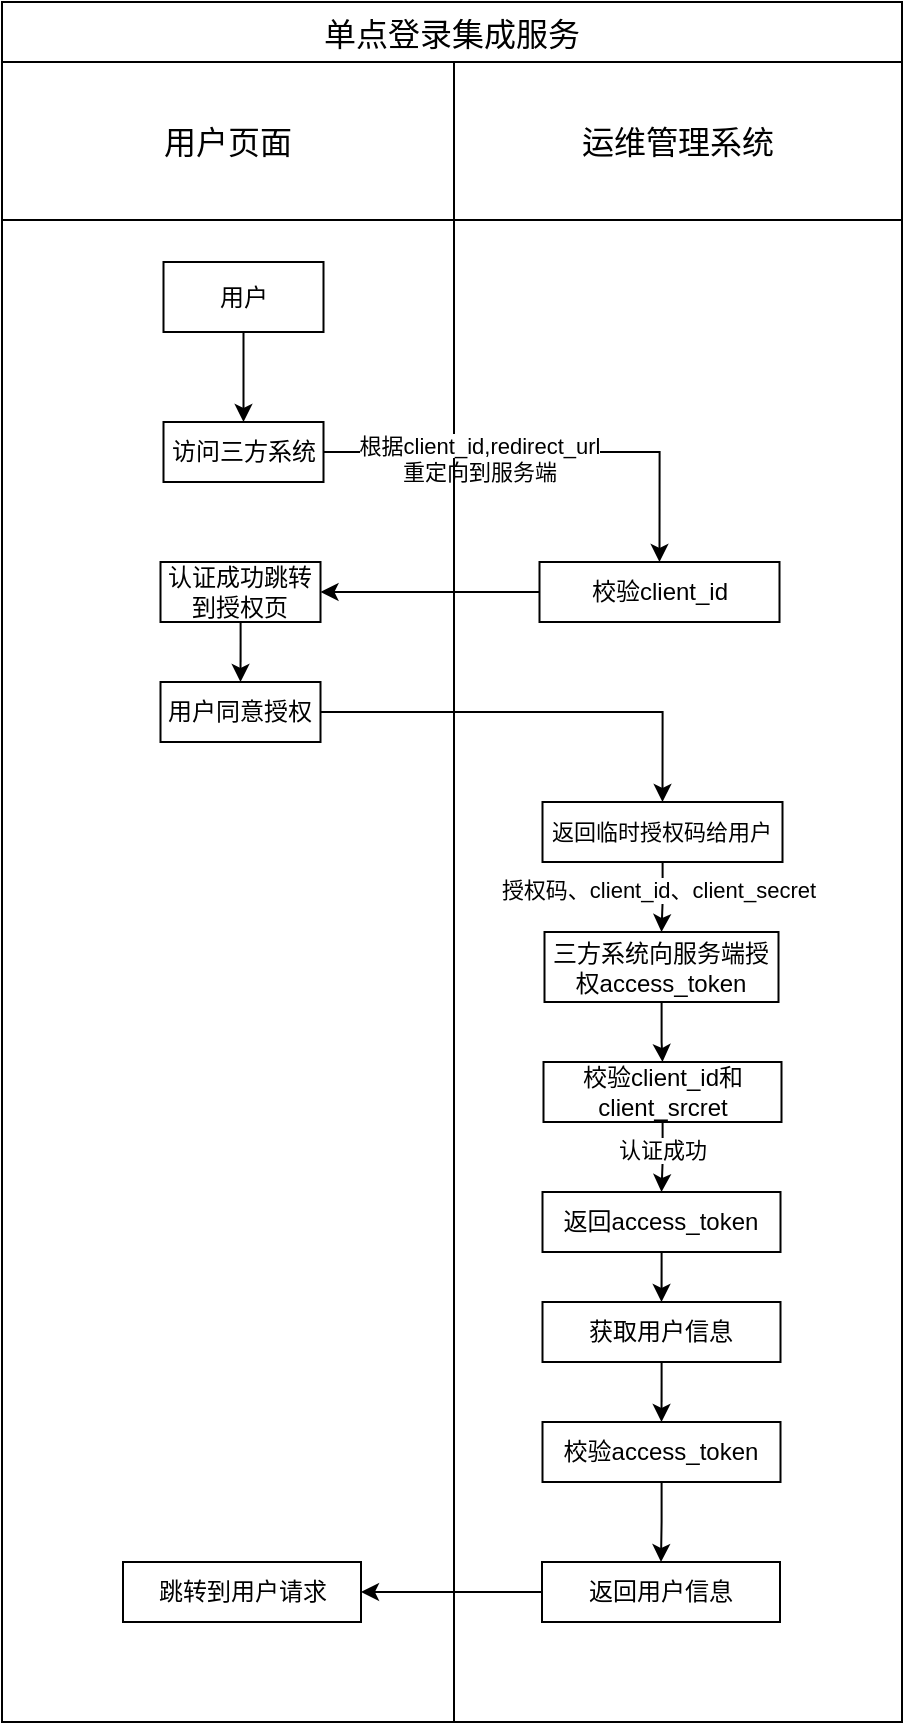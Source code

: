 <mxfile version="26.1.2">
  <diagram name="第 1 页" id="4VZy4ZJ-780QJQ6mnW1f">
    <mxGraphModel dx="1434" dy="786" grid="1" gridSize="10" guides="1" tooltips="1" connect="1" arrows="1" fold="1" page="1" pageScale="1" pageWidth="827" pageHeight="1169" math="0" shadow="0">
      <root>
        <mxCell id="0" />
        <mxCell id="1" parent="0" />
        <mxCell id="hl1gwNb-fM_qJbFcOTFx-60" value="单点登录集成服务" style="shape=table;startSize=30;container=1;collapsible=0;childLayout=tableLayout;strokeColor=default;fontSize=16;" vertex="1" parent="1">
          <mxGeometry x="100" y="70" width="450" height="860" as="geometry" />
        </mxCell>
        <mxCell id="hl1gwNb-fM_qJbFcOTFx-61" value="" style="shape=tableRow;horizontal=0;startSize=0;swimlaneHead=0;swimlaneBody=0;strokeColor=inherit;top=0;left=0;bottom=0;right=0;collapsible=0;dropTarget=0;fillColor=none;points=[[0,0.5],[1,0.5]];portConstraint=eastwest;fontSize=16;" vertex="1" parent="hl1gwNb-fM_qJbFcOTFx-60">
          <mxGeometry y="30" width="450" height="79" as="geometry" />
        </mxCell>
        <mxCell id="hl1gwNb-fM_qJbFcOTFx-63" value="&lt;span style=&quot;text-wrap-mode: nowrap;&quot;&gt;用户页面&lt;/span&gt;" style="shape=partialRectangle;html=1;whiteSpace=wrap;connectable=0;strokeColor=inherit;overflow=hidden;fillColor=none;top=0;left=0;bottom=0;right=0;pointerEvents=1;fontSize=16;" vertex="1" parent="hl1gwNb-fM_qJbFcOTFx-61">
          <mxGeometry width="226" height="79" as="geometry">
            <mxRectangle width="226" height="79" as="alternateBounds" />
          </mxGeometry>
        </mxCell>
        <mxCell id="hl1gwNb-fM_qJbFcOTFx-64" value="&lt;span style=&quot;text-wrap-mode: nowrap;&quot;&gt;运维管理系统&lt;/span&gt;" style="shape=partialRectangle;html=1;whiteSpace=wrap;connectable=0;strokeColor=inherit;overflow=hidden;fillColor=none;top=0;left=0;bottom=0;right=0;pointerEvents=1;fontSize=16;" vertex="1" parent="hl1gwNb-fM_qJbFcOTFx-61">
          <mxGeometry x="226" width="224" height="79" as="geometry">
            <mxRectangle width="224" height="79" as="alternateBounds" />
          </mxGeometry>
        </mxCell>
        <mxCell id="hl1gwNb-fM_qJbFcOTFx-65" value="" style="shape=tableRow;horizontal=0;startSize=0;swimlaneHead=0;swimlaneBody=0;strokeColor=inherit;top=0;left=0;bottom=0;right=0;collapsible=0;dropTarget=0;fillColor=none;points=[[0,0.5],[1,0.5]];portConstraint=eastwest;fontSize=16;" vertex="1" parent="hl1gwNb-fM_qJbFcOTFx-60">
          <mxGeometry y="109" width="450" height="751" as="geometry" />
        </mxCell>
        <mxCell id="hl1gwNb-fM_qJbFcOTFx-67" value="" style="shape=partialRectangle;html=1;whiteSpace=wrap;connectable=0;strokeColor=inherit;overflow=hidden;fillColor=none;top=0;left=0;bottom=0;right=0;pointerEvents=1;fontSize=16;" vertex="1" parent="hl1gwNb-fM_qJbFcOTFx-65">
          <mxGeometry width="226" height="751" as="geometry">
            <mxRectangle width="226" height="751" as="alternateBounds" />
          </mxGeometry>
        </mxCell>
        <mxCell id="hl1gwNb-fM_qJbFcOTFx-68" value="" style="shape=partialRectangle;html=1;whiteSpace=wrap;connectable=0;strokeColor=inherit;overflow=hidden;fillColor=none;top=0;left=0;bottom=0;right=0;pointerEvents=1;fontSize=16;" vertex="1" parent="hl1gwNb-fM_qJbFcOTFx-65">
          <mxGeometry x="226" width="224" height="751" as="geometry">
            <mxRectangle width="224" height="751" as="alternateBounds" />
          </mxGeometry>
        </mxCell>
        <mxCell id="hl1gwNb-fM_qJbFcOTFx-26" style="edgeStyle=orthogonalEdgeStyle;rounded=0;orthogonalLoop=1;jettySize=auto;html=1;entryX=0.5;entryY=0;entryDx=0;entryDy=0;" edge="1" parent="1" source="hl1gwNb-fM_qJbFcOTFx-23" target="hl1gwNb-fM_qJbFcOTFx-24">
          <mxGeometry relative="1" as="geometry" />
        </mxCell>
        <mxCell id="hl1gwNb-fM_qJbFcOTFx-23" value="认证成功跳转到授权页" style="rounded=0;whiteSpace=wrap;html=1;" vertex="1" parent="1">
          <mxGeometry x="179.25" y="350" width="80" height="30" as="geometry" />
        </mxCell>
        <mxCell id="hl1gwNb-fM_qJbFcOTFx-24" value="用户同意授权" style="rounded=0;whiteSpace=wrap;html=1;" vertex="1" parent="1">
          <mxGeometry x="179.25" y="410" width="80" height="30" as="geometry" />
        </mxCell>
        <mxCell id="hl1gwNb-fM_qJbFcOTFx-59" value="跳转到用户请求" style="rounded=0;whiteSpace=wrap;html=1;" vertex="1" parent="1">
          <mxGeometry x="160.5" y="850" width="119" height="30" as="geometry" />
        </mxCell>
        <mxCell id="hl1gwNb-fM_qJbFcOTFx-18" style="edgeStyle=orthogonalEdgeStyle;rounded=0;orthogonalLoop=1;jettySize=auto;html=1;entryX=0.5;entryY=0;entryDx=0;entryDy=0;" edge="1" parent="1" source="hl1gwNb-fM_qJbFcOTFx-14" target="hl1gwNb-fM_qJbFcOTFx-15">
          <mxGeometry relative="1" as="geometry" />
        </mxCell>
        <mxCell id="hl1gwNb-fM_qJbFcOTFx-14" value="用户" style="rounded=0;whiteSpace=wrap;html=1;" vertex="1" parent="1">
          <mxGeometry x="180.75" y="200" width="80" height="35" as="geometry" />
        </mxCell>
        <mxCell id="hl1gwNb-fM_qJbFcOTFx-27" style="edgeStyle=orthogonalEdgeStyle;rounded=0;orthogonalLoop=1;jettySize=auto;html=1;entryX=0.5;entryY=0;entryDx=0;entryDy=0;" edge="1" parent="1" source="hl1gwNb-fM_qJbFcOTFx-15" target="hl1gwNb-fM_qJbFcOTFx-19">
          <mxGeometry relative="1" as="geometry" />
        </mxCell>
        <mxCell id="hl1gwNb-fM_qJbFcOTFx-15" value="访问三方系统" style="rounded=0;whiteSpace=wrap;html=1;" vertex="1" parent="1">
          <mxGeometry x="180.75" y="280" width="80" height="30" as="geometry" />
        </mxCell>
        <mxCell id="hl1gwNb-fM_qJbFcOTFx-19" value="校验client_id" style="rounded=0;whiteSpace=wrap;html=1;" vertex="1" parent="1">
          <mxGeometry x="368.75" y="350" width="120" height="30" as="geometry" />
        </mxCell>
        <mxCell id="hl1gwNb-fM_qJbFcOTFx-43" style="edgeStyle=orthogonalEdgeStyle;rounded=0;orthogonalLoop=1;jettySize=auto;html=1;entryX=0.5;entryY=0;entryDx=0;entryDy=0;" edge="1" parent="1" source="hl1gwNb-fM_qJbFcOTFx-35" target="hl1gwNb-fM_qJbFcOTFx-44">
          <mxGeometry relative="1" as="geometry">
            <mxPoint x="398" y="530" as="targetPoint" />
          </mxGeometry>
        </mxCell>
        <mxCell id="hl1gwNb-fM_qJbFcOTFx-48" value="授权码、client_id、client_secret" style="edgeLabel;html=1;align=center;verticalAlign=middle;resizable=0;points=[];" vertex="1" connectable="0" parent="hl1gwNb-fM_qJbFcOTFx-43">
          <mxGeometry x="-0.202" y="-3" relative="1" as="geometry">
            <mxPoint as="offset" />
          </mxGeometry>
        </mxCell>
        <mxCell id="hl1gwNb-fM_qJbFcOTFx-35" value="&lt;span style=&quot;font-size: 11px; text-wrap-mode: nowrap; background-color: rgb(255, 255, 255);&quot;&gt;返回临时授权码给用户&lt;/span&gt;" style="rounded=0;whiteSpace=wrap;html=1;" vertex="1" parent="1">
          <mxGeometry x="370.25" y="470" width="120" height="30" as="geometry" />
        </mxCell>
        <mxCell id="hl1gwNb-fM_qJbFcOTFx-49" style="edgeStyle=orthogonalEdgeStyle;rounded=0;orthogonalLoop=1;jettySize=auto;html=1;entryX=0.5;entryY=0;entryDx=0;entryDy=0;" edge="1" parent="1" source="hl1gwNb-fM_qJbFcOTFx-44" target="hl1gwNb-fM_qJbFcOTFx-46">
          <mxGeometry relative="1" as="geometry" />
        </mxCell>
        <mxCell id="hl1gwNb-fM_qJbFcOTFx-44" value="三方系统向服务端授权access_token" style="rounded=0;whiteSpace=wrap;html=1;" vertex="1" parent="1">
          <mxGeometry x="371.25" y="535" width="117" height="35" as="geometry" />
        </mxCell>
        <mxCell id="hl1gwNb-fM_qJbFcOTFx-50" style="edgeStyle=orthogonalEdgeStyle;rounded=0;orthogonalLoop=1;jettySize=auto;html=1;entryX=0.5;entryY=0;entryDx=0;entryDy=0;" edge="1" parent="1" source="hl1gwNb-fM_qJbFcOTFx-46" target="hl1gwNb-fM_qJbFcOTFx-51">
          <mxGeometry relative="1" as="geometry">
            <mxPoint x="398" y="660" as="targetPoint" />
          </mxGeometry>
        </mxCell>
        <mxCell id="hl1gwNb-fM_qJbFcOTFx-52" value="认证成功" style="edgeLabel;html=1;align=center;verticalAlign=middle;resizable=0;points=[];" vertex="1" connectable="0" parent="hl1gwNb-fM_qJbFcOTFx-50">
          <mxGeometry x="-0.202" y="-1" relative="1" as="geometry">
            <mxPoint as="offset" />
          </mxGeometry>
        </mxCell>
        <mxCell id="hl1gwNb-fM_qJbFcOTFx-46" value="校验client_id和client_srcret" style="rounded=0;whiteSpace=wrap;html=1;" vertex="1" parent="1">
          <mxGeometry x="370.75" y="600" width="119" height="30" as="geometry" />
        </mxCell>
        <mxCell id="hl1gwNb-fM_qJbFcOTFx-54" style="edgeStyle=orthogonalEdgeStyle;rounded=0;orthogonalLoop=1;jettySize=auto;html=1;entryX=0.5;entryY=0;entryDx=0;entryDy=0;" edge="1" parent="1" source="hl1gwNb-fM_qJbFcOTFx-51" target="hl1gwNb-fM_qJbFcOTFx-53">
          <mxGeometry relative="1" as="geometry" />
        </mxCell>
        <mxCell id="hl1gwNb-fM_qJbFcOTFx-51" value="返回access_token" style="rounded=0;whiteSpace=wrap;html=1;" vertex="1" parent="1">
          <mxGeometry x="370.25" y="665" width="119" height="30" as="geometry" />
        </mxCell>
        <mxCell id="hl1gwNb-fM_qJbFcOTFx-57" style="edgeStyle=orthogonalEdgeStyle;rounded=0;orthogonalLoop=1;jettySize=auto;html=1;entryX=0.5;entryY=0;entryDx=0;entryDy=0;" edge="1" parent="1" source="hl1gwNb-fM_qJbFcOTFx-53" target="hl1gwNb-fM_qJbFcOTFx-55">
          <mxGeometry relative="1" as="geometry" />
        </mxCell>
        <mxCell id="hl1gwNb-fM_qJbFcOTFx-53" value="获取用户信息" style="rounded=0;whiteSpace=wrap;html=1;" vertex="1" parent="1">
          <mxGeometry x="370.25" y="720" width="119" height="30" as="geometry" />
        </mxCell>
        <mxCell id="hl1gwNb-fM_qJbFcOTFx-73" style="edgeStyle=orthogonalEdgeStyle;rounded=0;orthogonalLoop=1;jettySize=auto;html=1;entryX=0.5;entryY=0;entryDx=0;entryDy=0;" edge="1" parent="1" source="hl1gwNb-fM_qJbFcOTFx-55" target="hl1gwNb-fM_qJbFcOTFx-58">
          <mxGeometry relative="1" as="geometry" />
        </mxCell>
        <mxCell id="hl1gwNb-fM_qJbFcOTFx-55" value="校验access_token" style="rounded=0;whiteSpace=wrap;html=1;" vertex="1" parent="1">
          <mxGeometry x="370.25" y="780" width="119" height="30" as="geometry" />
        </mxCell>
        <mxCell id="hl1gwNb-fM_qJbFcOTFx-74" style="edgeStyle=orthogonalEdgeStyle;rounded=0;orthogonalLoop=1;jettySize=auto;html=1;" edge="1" parent="1" source="hl1gwNb-fM_qJbFcOTFx-58" target="hl1gwNb-fM_qJbFcOTFx-59">
          <mxGeometry relative="1" as="geometry" />
        </mxCell>
        <mxCell id="hl1gwNb-fM_qJbFcOTFx-58" value="返回用户信息" style="rounded=0;whiteSpace=wrap;html=1;" vertex="1" parent="1">
          <mxGeometry x="370" y="850" width="119" height="30" as="geometry" />
        </mxCell>
        <mxCell id="hl1gwNb-fM_qJbFcOTFx-25" style="edgeStyle=orthogonalEdgeStyle;rounded=0;orthogonalLoop=1;jettySize=auto;html=1;entryX=1;entryY=0.5;entryDx=0;entryDy=0;" edge="1" parent="1" source="hl1gwNb-fM_qJbFcOTFx-19" target="hl1gwNb-fM_qJbFcOTFx-23">
          <mxGeometry relative="1" as="geometry">
            <Array as="points">
              <mxPoint x="391" y="365" />
            </Array>
          </mxGeometry>
        </mxCell>
        <mxCell id="hl1gwNb-fM_qJbFcOTFx-31" style="edgeStyle=orthogonalEdgeStyle;rounded=0;orthogonalLoop=1;jettySize=auto;html=1;entryX=0.5;entryY=0;entryDx=0;entryDy=0;" edge="1" parent="1" source="hl1gwNb-fM_qJbFcOTFx-24" target="hl1gwNb-fM_qJbFcOTFx-35">
          <mxGeometry relative="1" as="geometry">
            <mxPoint x="338" y="425" as="targetPoint" />
          </mxGeometry>
        </mxCell>
        <mxCell id="hl1gwNb-fM_qJbFcOTFx-77" value="&#xa;&lt;span style=&quot;color: rgb(0, 0, 0); font-family: Helvetica; font-size: 11px; font-style: normal; font-variant-ligatures: normal; font-variant-caps: normal; font-weight: 400; letter-spacing: normal; orphans: 2; text-align: center; text-indent: 0px; text-transform: none; widows: 2; word-spacing: 0px; -webkit-text-stroke-width: 0px; white-space: nowrap; background-color: rgb(255, 255, 255); text-decoration-thickness: initial; text-decoration-style: initial; text-decoration-color: initial; display: inline !important; float: none;&quot;&gt;根据client_id,redirect_url&lt;/span&gt;&lt;div style=&quot;forced-color-adjust: none; color: rgb(0, 0, 0); font-family: Helvetica; font-size: 11px; font-style: normal; font-variant-ligatures: normal; font-variant-caps: normal; font-weight: 400; letter-spacing: normal; orphans: 2; text-align: center; text-indent: 0px; text-transform: none; widows: 2; word-spacing: 0px; -webkit-text-stroke-width: 0px; white-space: nowrap; text-decoration-thickness: initial; text-decoration-style: initial; text-decoration-color: initial;&quot;&gt;重定向到服务端&lt;/div&gt;&#xa;&#xa;" style="text;html=1;align=center;verticalAlign=middle;whiteSpace=wrap;rounded=0;" vertex="1" parent="1">
          <mxGeometry x="308.75" y="290" width="60" height="30" as="geometry" />
        </mxCell>
      </root>
    </mxGraphModel>
  </diagram>
</mxfile>
